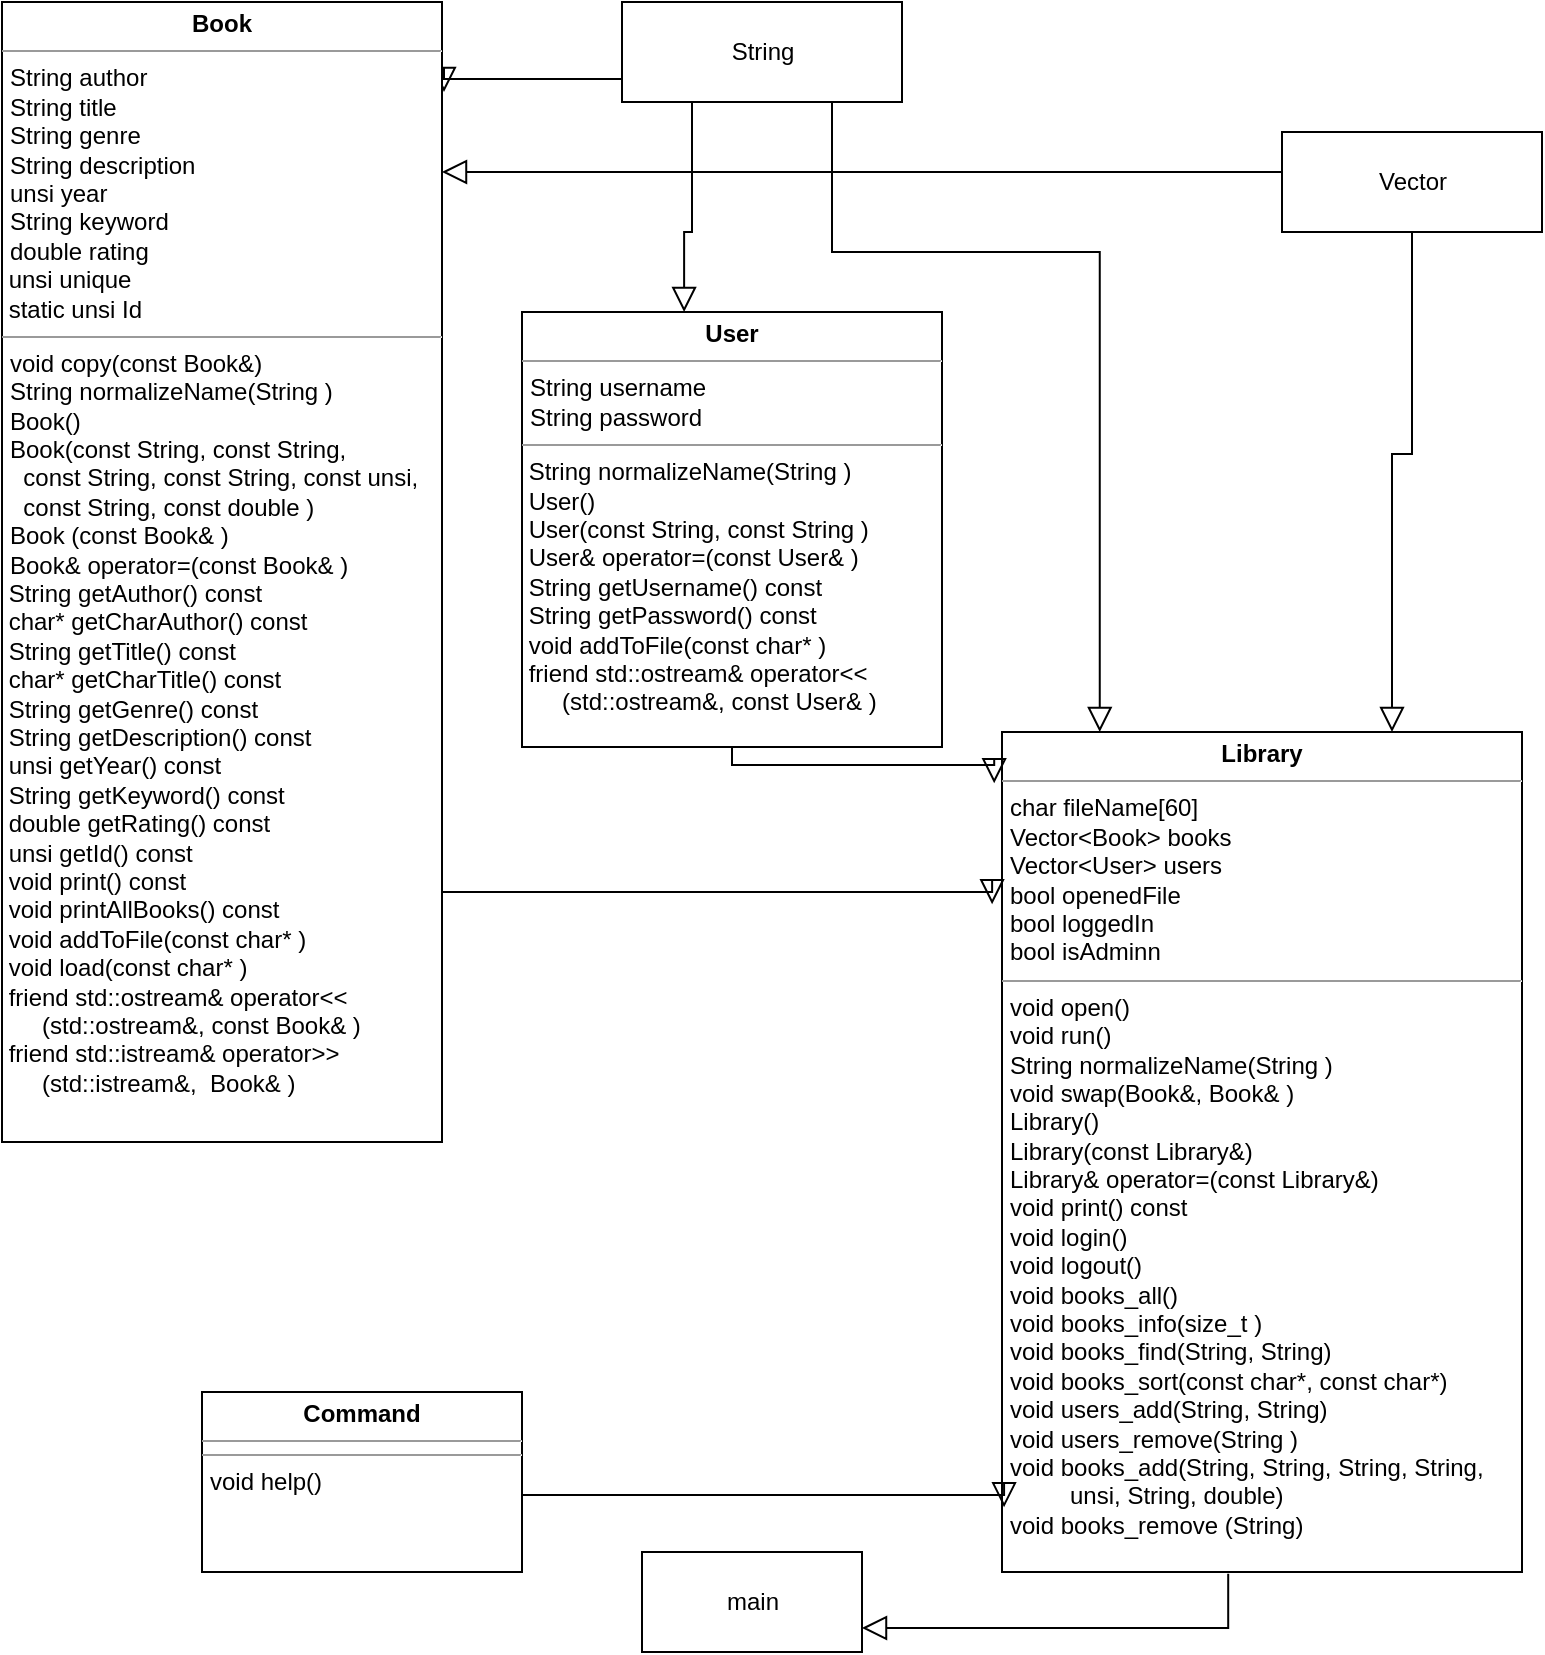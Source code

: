 <mxfile version="14.7.7" type="device"><diagram id="C5RBs43oDa-KdzZeNtuy" name="Page-1"><mxGraphModel dx="178" dy="-74" grid="1" gridSize="10" guides="1" tooltips="0" connect="1" arrows="1" fold="1" page="0" pageScale="1" pageWidth="827" pageHeight="1169" math="0" shadow="0"><root><mxCell id="WIyWlLk6GJQsqaUBKTNV-0"/><mxCell id="WIyWlLk6GJQsqaUBKTNV-1" parent="WIyWlLk6GJQsqaUBKTNV-0"/><mxCell id="zkfFHV4jXpPFQw0GAbJ--16" value="" style="endArrow=block;endSize=10;endFill=0;shadow=0;strokeWidth=1;rounded=0;edgeStyle=elbowEdgeStyle;elbow=vertical;exitX=0.014;exitY=0.64;exitDx=0;exitDy=0;exitPerimeter=0;" parent="WIyWlLk6GJQsqaUBKTNV-1" source="GLlsxvn6HoY-1Fqn-00q-42" edge="1"><mxGeometry width="160" relative="1" as="geometry"><mxPoint x="320" y="150" as="sourcePoint"/><mxPoint x="231" y="160" as="targetPoint"/></mxGeometry></mxCell><mxCell id="GLlsxvn6HoY-1Fqn-00q-37" value="&lt;p style=&quot;margin: 0px ; margin-top: 4px ; text-align: center&quot;&gt;&lt;b&gt;Library&lt;/b&gt;&lt;br&gt;&lt;/p&gt;&lt;hr size=&quot;1&quot;&gt;&lt;p style=&quot;margin: 0px ; margin-left: 4px&quot;&gt;char fileName[60]&lt;br&gt;&lt;/p&gt;&lt;p style=&quot;margin: 0px ; margin-left: 4px&quot;&gt;Vector&amp;lt;Book&amp;gt; books&lt;/p&gt;&lt;p style=&quot;margin: 0px ; margin-left: 4px&quot;&gt;Vector&amp;lt;User&amp;gt; users&lt;/p&gt;&lt;p style=&quot;margin: 0px ; margin-left: 4px&quot;&gt;bool openedFile &lt;br&gt;&lt;/p&gt;&lt;p style=&quot;margin: 0px ; margin-left: 4px&quot;&gt;bool loggedIn&lt;/p&gt;&lt;p style=&quot;margin: 0px ; margin-left: 4px&quot;&gt;bool isAdminn&lt;br&gt;&lt;/p&gt;&lt;hr size=&quot;1&quot;&gt;&lt;p style=&quot;margin: 0px ; margin-left: 4px&quot;&gt;void open()&lt;/p&gt;&lt;p style=&quot;margin: 0px ; margin-left: 4px&quot;&gt;void run()&lt;br&gt;&lt;/p&gt;&lt;p style=&quot;margin: 0px ; margin-left: 4px&quot;&gt;String normalizeName(String )&lt;/p&gt;&lt;p style=&quot;margin: 0px ; margin-left: 4px&quot;&gt;void swap(Book&amp;amp;, Book&amp;amp; )&lt;/p&gt;&lt;p style=&quot;margin: 0px ; margin-left: 4px&quot;&gt;Library()&lt;/p&gt;&lt;p style=&quot;margin: 0px ; margin-left: 4px&quot;&gt;Library(const Library&amp;amp;)&lt;/p&gt;&lt;p style=&quot;margin: 0px ; margin-left: 4px&quot;&gt;Library&amp;amp; operator=(const Library&amp;amp;)&lt;/p&gt;&lt;p style=&quot;margin: 0px ; margin-left: 4px&quot;&gt;void print() const&lt;br&gt;&lt;/p&gt;&lt;p style=&quot;margin: 0px ; margin-left: 4px&quot;&gt;void login()&lt;/p&gt;&lt;p style=&quot;margin: 0px ; margin-left: 4px&quot;&gt;void logout()&lt;/p&gt;&lt;p style=&quot;margin: 0px ; margin-left: 4px&quot;&gt;void books_all()&lt;/p&gt;&lt;p style=&quot;margin: 0px ; margin-left: 4px&quot;&gt;void books_info(size_t )&lt;/p&gt;&lt;p style=&quot;margin: 0px ; margin-left: 4px&quot;&gt;void books_find(String, String)&lt;/p&gt;&lt;p style=&quot;margin: 0px ; margin-left: 4px&quot;&gt;void books_sort(const char*, const char*)&lt;/p&gt;&lt;p style=&quot;margin: 0px ; margin-left: 4px&quot;&gt;void users_add(String, String)&lt;/p&gt;&lt;p style=&quot;margin: 0px ; margin-left: 4px&quot;&gt;void users_remove(String )&lt;/p&gt;&lt;p style=&quot;margin: 0px ; margin-left: 4px&quot;&gt;void books_add(String, String, String, String, &lt;br&gt;&lt;/p&gt;&lt;p style=&quot;margin: 0px ; margin-left: 4px&quot;&gt;&amp;nbsp;&amp;nbsp;&amp;nbsp;&amp;nbsp;&amp;nbsp;&amp;nbsp;&amp;nbsp;&amp;nbsp; unsi, String, double) &lt;br&gt;&lt;/p&gt;&lt;p style=&quot;margin: 0px ; margin-left: 4px&quot;&gt;void books_remove (String)&lt;br&gt;&lt;/p&gt;&lt;p style=&quot;margin: 0px ; margin-left: 4px&quot;&gt;&lt;br&gt;&lt;/p&gt;&lt;p style=&quot;margin: 0px ; margin-left: 4px&quot;&gt;&lt;br&gt;&lt;/p&gt;" style="verticalAlign=top;align=left;overflow=fill;fontSize=12;fontFamily=Helvetica;html=1;" parent="WIyWlLk6GJQsqaUBKTNV-1" vertex="1"><mxGeometry x="510" y="480" width="260" height="420" as="geometry"/></mxCell><mxCell id="GLlsxvn6HoY-1Fqn-00q-38" value="&lt;p style=&quot;margin: 0px ; margin-top: 4px ; text-align: center&quot;&gt;&lt;b&gt;Book&lt;/b&gt;&lt;br&gt;&lt;/p&gt;&lt;hr size=&quot;1&quot;&gt;&lt;p style=&quot;margin: 0px ; margin-left: 4px&quot;&gt;String author&lt;/p&gt;&lt;p style=&quot;margin: 0px ; margin-left: 4px&quot;&gt;String title&lt;/p&gt;&lt;p style=&quot;margin: 0px ; margin-left: 4px&quot;&gt;String genre&lt;/p&gt;&lt;p style=&quot;margin: 0px ; margin-left: 4px&quot;&gt;String description&lt;/p&gt;&lt;p style=&quot;margin: 0px ; margin-left: 4px&quot;&gt;unsi year&lt;/p&gt;&lt;p style=&quot;margin: 0px ; margin-left: 4px&quot;&gt;String keyword&lt;/p&gt;&lt;p style=&quot;margin: 0px ; margin-left: 4px&quot;&gt;double rating&lt;/p&gt;&lt;div&gt;&amp;nbsp;unsi unique&lt;/div&gt;&lt;div&gt;&amp;nbsp;static unsi Id&lt;br&gt;&lt;/div&gt;&lt;hr size=&quot;1&quot;&gt;&lt;p style=&quot;margin: 0px ; margin-left: 4px&quot;&gt;void copy(const Book&amp;amp;)&lt;/p&gt;&lt;p style=&quot;margin: 0px ; margin-left: 4px&quot;&gt;String normalizeName(String )&lt;/p&gt;&lt;p style=&quot;margin: 0px ; margin-left: 4px&quot;&gt;Book()&lt;/p&gt;&lt;p style=&quot;margin: 0px ; margin-left: 4px&quot;&gt;Book(const String, const String, &lt;br&gt;&lt;/p&gt;&lt;p style=&quot;margin: 0px ; margin-left: 4px&quot;&gt;&amp;nbsp; const String, const String, const unsi, &lt;br&gt;&lt;/p&gt;&lt;p style=&quot;margin: 0px ; margin-left: 4px&quot;&gt;&amp;nbsp; const String, const double )&lt;/p&gt;&lt;p style=&quot;margin: 0px ; margin-left: 4px&quot;&gt;Book (const Book&amp;amp; )&lt;/p&gt;&lt;p style=&quot;margin: 0px ; margin-left: 4px&quot;&gt;Book&amp;amp; operator=(const Book&amp;amp; )&lt;/p&gt;&lt;div align=&quot;left&quot;&gt;&amp;nbsp;String getAuthor() const&lt;/div&gt;&lt;div align=&quot;left&quot;&gt;&amp;nbsp;char* getCharAuthor() const&lt;/div&gt;&lt;div align=&quot;left&quot;&gt;&amp;nbsp;String getTitle() const&lt;div align=&quot;left&quot;&gt;&amp;nbsp;char* getCharTitle() const&lt;/div&gt;&lt;div align=&quot;left&quot;&gt;&amp;nbsp;String getGenre() const&lt;/div&gt;&lt;div align=&quot;left&quot;&gt;&amp;nbsp;String getDescription() const&lt;/div&gt;&lt;div align=&quot;left&quot;&gt;&amp;nbsp;unsi getYear() const&lt;/div&gt;&lt;div align=&quot;left&quot;&gt;&lt;div align=&quot;left&quot;&gt;&amp;nbsp;String getKeyword() const&lt;/div&gt;&lt;div align=&quot;left&quot;&gt;&amp;nbsp;double getRating() const&lt;/div&gt;&lt;div align=&quot;left&quot;&gt;&amp;nbsp;unsi getId() const&lt;/div&gt;&lt;div align=&quot;left&quot;&gt;&amp;nbsp;void print() const&lt;/div&gt;&lt;div align=&quot;left&quot;&gt;&amp;nbsp;void printAllBooks() const&lt;/div&gt;&lt;div align=&quot;left&quot;&gt;&amp;nbsp;void addToFile(const char* )&lt;/div&gt;&lt;div align=&quot;left&quot;&gt;&lt;div align=&quot;left&quot;&gt;&amp;nbsp;void load(const char* )&lt;/div&gt;&lt;div align=&quot;left&quot;&gt;&amp;nbsp;friend std::ostream&amp;amp; operator&amp;lt;&amp;lt; &lt;br&gt;&lt;/div&gt;&lt;div align=&quot;left&quot;&gt;&amp;nbsp;&amp;nbsp;&amp;nbsp;&amp;nbsp;&amp;nbsp; (std::ostream&amp;amp;, const Book&amp;amp; )&lt;/div&gt;&lt;div align=&quot;left&quot;&gt;&amp;nbsp;friend std::istream&amp;amp; operator&amp;gt;&amp;gt; &lt;br&gt;&lt;/div&gt;&lt;div align=&quot;left&quot;&gt;&amp;nbsp;&amp;nbsp;&amp;nbsp;&amp;nbsp;&amp;nbsp; (std::istream&amp;amp;,&amp;nbsp; Book&amp;amp; )&lt;/div&gt;&lt;/div&gt;&lt;/div&gt;&lt;/div&gt;" style="verticalAlign=top;align=left;overflow=fill;fontSize=12;fontFamily=Helvetica;html=1;" parent="WIyWlLk6GJQsqaUBKTNV-1" vertex="1"><mxGeometry x="10" y="115" width="220" height="570" as="geometry"/></mxCell><mxCell id="GLlsxvn6HoY-1Fqn-00q-39" value="&lt;p style=&quot;margin: 0px ; margin-top: 4px ; text-align: center&quot;&gt;&lt;b&gt;User&lt;/b&gt;&lt;br&gt;&lt;/p&gt;&lt;hr size=&quot;1&quot;&gt;&lt;p style=&quot;margin: 0px ; margin-left: 4px&quot;&gt;String username&lt;/p&gt;&lt;p style=&quot;margin: 0px ; margin-left: 4px&quot;&gt;String password&lt;br&gt;&lt;/p&gt;&lt;hr size=&quot;1&quot;&gt;&lt;div align=&quot;left&quot;&gt;&amp;nbsp;String normalizeName(String )&lt;/div&gt;&lt;div align=&quot;left&quot;&gt;&amp;nbsp;User()&lt;/div&gt;&lt;div align=&quot;left&quot;&gt;&amp;nbsp;User(const String, const String )&lt;/div&gt;&lt;div align=&quot;left&quot;&gt;&lt;div align=&quot;left&quot;&gt;&amp;nbsp;User&amp;amp; operator=(const User&amp;amp; )&lt;/div&gt;&lt;div align=&quot;left&quot;&gt;&lt;div align=&quot;left&quot;&gt;&amp;nbsp;String getUsername() const&lt;/div&gt;&lt;div align=&quot;left&quot;&gt;&lt;div align=&quot;left&quot;&gt;&amp;nbsp;String getPassword() const&lt;/div&gt;&lt;div align=&quot;left&quot;&gt;&amp;nbsp;void addToFile(const char* )&lt;/div&gt;&lt;div align=&quot;left&quot;&gt;&lt;div align=&quot;left&quot;&gt;&amp;nbsp;friend std::ostream&amp;amp; operator&amp;lt;&amp;lt; &lt;br&gt;&lt;/div&gt;&lt;div align=&quot;left&quot;&gt;&amp;nbsp;&amp;nbsp;&amp;nbsp;&amp;nbsp;&amp;nbsp; (std::ostream&amp;amp;, const User&amp;amp; )&lt;/div&gt;&lt;/div&gt;&lt;/div&gt;&lt;/div&gt;&lt;/div&gt;" style="verticalAlign=top;align=left;overflow=fill;fontSize=12;fontFamily=Helvetica;html=1;" parent="WIyWlLk6GJQsqaUBKTNV-1" vertex="1"><mxGeometry x="270" y="270" width="210" height="217.5" as="geometry"/></mxCell><mxCell id="GLlsxvn6HoY-1Fqn-00q-41" value="Vector" style="html=1;" parent="WIyWlLk6GJQsqaUBKTNV-1" vertex="1"><mxGeometry x="650" y="180" width="130" height="50" as="geometry"/></mxCell><mxCell id="GLlsxvn6HoY-1Fqn-00q-42" value="String" style="html=1;" parent="WIyWlLk6GJQsqaUBKTNV-1" vertex="1"><mxGeometry x="320" y="115" width="140" height="50" as="geometry"/></mxCell><mxCell id="GLlsxvn6HoY-1Fqn-00q-50" value="" style="endArrow=block;endSize=10;endFill=0;shadow=0;strokeWidth=1;rounded=0;edgeStyle=elbowEdgeStyle;elbow=vertical;entryX=0.188;entryY=0;entryDx=0;entryDy=0;entryPerimeter=0;exitX=0.75;exitY=1;exitDx=0;exitDy=0;" parent="WIyWlLk6GJQsqaUBKTNV-1" target="GLlsxvn6HoY-1Fqn-00q-37" edge="1" source="GLlsxvn6HoY-1Fqn-00q-42"><mxGeometry width="160" relative="1" as="geometry"><mxPoint x="440" y="160" as="sourcePoint"/><mxPoint x="605" y="390" as="targetPoint"/><Array as="points"><mxPoint x="580" y="240"/><mxPoint x="530" y="240"/></Array></mxGeometry></mxCell><mxCell id="GLlsxvn6HoY-1Fqn-00q-51" value="" style="endArrow=block;endSize=10;endFill=0;shadow=0;strokeWidth=1;rounded=0;edgeStyle=elbowEdgeStyle;elbow=vertical;exitX=0.5;exitY=1;exitDx=0;exitDy=0;entryX=0.75;entryY=0;entryDx=0;entryDy=0;" parent="WIyWlLk6GJQsqaUBKTNV-1" source="GLlsxvn6HoY-1Fqn-00q-41" target="GLlsxvn6HoY-1Fqn-00q-37" edge="1"><mxGeometry width="160" relative="1" as="geometry"><mxPoint x="730" y="260" as="sourcePoint"/><mxPoint x="668.88" y="491" as="targetPoint"/><Array as="points"><mxPoint x="650" y="341"/><mxPoint x="600" y="341"/></Array></mxGeometry></mxCell><mxCell id="GLlsxvn6HoY-1Fqn-00q-52" value="" style="endArrow=block;endSize=10;endFill=0;shadow=0;strokeWidth=1;rounded=0;edgeStyle=elbowEdgeStyle;elbow=vertical;entryX=0.386;entryY=0;entryDx=0;entryDy=0;entryPerimeter=0;exitX=0.25;exitY=1;exitDx=0;exitDy=0;" parent="WIyWlLk6GJQsqaUBKTNV-1" target="GLlsxvn6HoY-1Fqn-00q-39" edge="1" source="GLlsxvn6HoY-1Fqn-00q-42"><mxGeometry width="160" relative="1" as="geometry"><mxPoint x="340" y="160" as="sourcePoint"/><mxPoint x="498.88" y="511" as="targetPoint"/><Array as="points"><mxPoint x="410" y="230"/><mxPoint x="430" y="361"/></Array></mxGeometry></mxCell><mxCell id="GLlsxvn6HoY-1Fqn-00q-53" value="" style="endArrow=block;endSize=10;endFill=0;shadow=0;strokeWidth=1;rounded=0;edgeStyle=elbowEdgeStyle;elbow=vertical;entryX=1;entryY=0.149;entryDx=0;entryDy=0;entryPerimeter=0;" parent="WIyWlLk6GJQsqaUBKTNV-1" target="GLlsxvn6HoY-1Fqn-00q-38" edge="1"><mxGeometry width="160" relative="1" as="geometry"><mxPoint x="650" y="200" as="sourcePoint"/><mxPoint x="431.1" y="189.77" as="targetPoint"/></mxGeometry></mxCell><mxCell id="GLlsxvn6HoY-1Fqn-00q-54" value="" style="endArrow=block;endSize=10;endFill=0;shadow=0;strokeWidth=1;rounded=0;edgeStyle=elbowEdgeStyle;elbow=vertical;exitX=1;exitY=0.77;exitDx=0;exitDy=0;exitPerimeter=0;entryX=-0.019;entryY=0.205;entryDx=0;entryDy=0;entryPerimeter=0;" parent="WIyWlLk6GJQsqaUBKTNV-1" source="GLlsxvn6HoY-1Fqn-00q-38" target="GLlsxvn6HoY-1Fqn-00q-37" edge="1"><mxGeometry width="160" relative="1" as="geometry"><mxPoint x="370" y="600" as="sourcePoint"/><mxPoint x="450" y="570" as="targetPoint"/></mxGeometry></mxCell><mxCell id="GLlsxvn6HoY-1Fqn-00q-56" value="" style="endArrow=block;endSize=10;endFill=0;shadow=0;strokeWidth=1;rounded=0;edgeStyle=elbowEdgeStyle;elbow=vertical;exitX=0.5;exitY=1;exitDx=0;exitDy=0;entryX=-0.015;entryY=0.061;entryDx=0;entryDy=0;entryPerimeter=0;" parent="WIyWlLk6GJQsqaUBKTNV-1" source="GLlsxvn6HoY-1Fqn-00q-39" edge="1" target="GLlsxvn6HoY-1Fqn-00q-37"><mxGeometry width="160" relative="1" as="geometry"><mxPoint x="370" y="510" as="sourcePoint"/><mxPoint x="547" y="504" as="targetPoint"/></mxGeometry></mxCell><mxCell id="SZCL9Stn1lhuT6seQVEE-0" value="main" style="html=1;" vertex="1" parent="WIyWlLk6GJQsqaUBKTNV-1"><mxGeometry x="330" y="890" width="110" height="50" as="geometry"/></mxCell><mxCell id="SZCL9Stn1lhuT6seQVEE-1" value="&lt;p style=&quot;margin: 0px ; margin-top: 4px ; text-align: center&quot;&gt;&lt;b&gt;Command&lt;/b&gt;&lt;/p&gt;&lt;hr size=&quot;1&quot;&gt;&lt;hr size=&quot;1&quot;&gt;&lt;p style=&quot;margin: 0px ; margin-left: 4px&quot;&gt;void help()&lt;br&gt;&lt;/p&gt;" style="verticalAlign=top;align=left;overflow=fill;fontSize=12;fontFamily=Helvetica;html=1;" vertex="1" parent="WIyWlLk6GJQsqaUBKTNV-1"><mxGeometry x="110" y="810" width="160" height="90" as="geometry"/></mxCell><mxCell id="SZCL9Stn1lhuT6seQVEE-2" value="" style="endArrow=block;endSize=10;endFill=0;shadow=0;strokeWidth=1;rounded=0;edgeStyle=elbowEdgeStyle;elbow=vertical;entryX=0.004;entryY=0.923;entryDx=0;entryDy=0;entryPerimeter=0;exitX=1;exitY=0.5;exitDx=0;exitDy=0;" edge="1" parent="WIyWlLk6GJQsqaUBKTNV-1" source="SZCL9Stn1lhuT6seQVEE-1" target="GLlsxvn6HoY-1Fqn-00q-37"><mxGeometry width="160" relative="1" as="geometry"><mxPoint x="310" y="786" as="sourcePoint"/><mxPoint x="635.06" y="785.59" as="targetPoint"/></mxGeometry></mxCell><mxCell id="SZCL9Stn1lhuT6seQVEE-3" value="" style="endArrow=block;endSize=10;endFill=0;shadow=0;strokeWidth=1;rounded=0;edgeStyle=elbowEdgeStyle;elbow=vertical;entryX=1;entryY=0.75;entryDx=0;entryDy=0;exitX=0.435;exitY=1.002;exitDx=0;exitDy=0;exitPerimeter=0;" edge="1" parent="WIyWlLk6GJQsqaUBKTNV-1" source="GLlsxvn6HoY-1Fqn-00q-37" target="SZCL9Stn1lhuT6seQVEE-0"><mxGeometry width="160" relative="1" as="geometry"><mxPoint x="560" y="1000" as="sourcePoint"/><mxPoint x="556.06" y="1105" as="targetPoint"/><Array as="points"><mxPoint x="540" y="928"/><mxPoint x="635" y="1196"/></Array></mxGeometry></mxCell></root></mxGraphModel></diagram></mxfile>